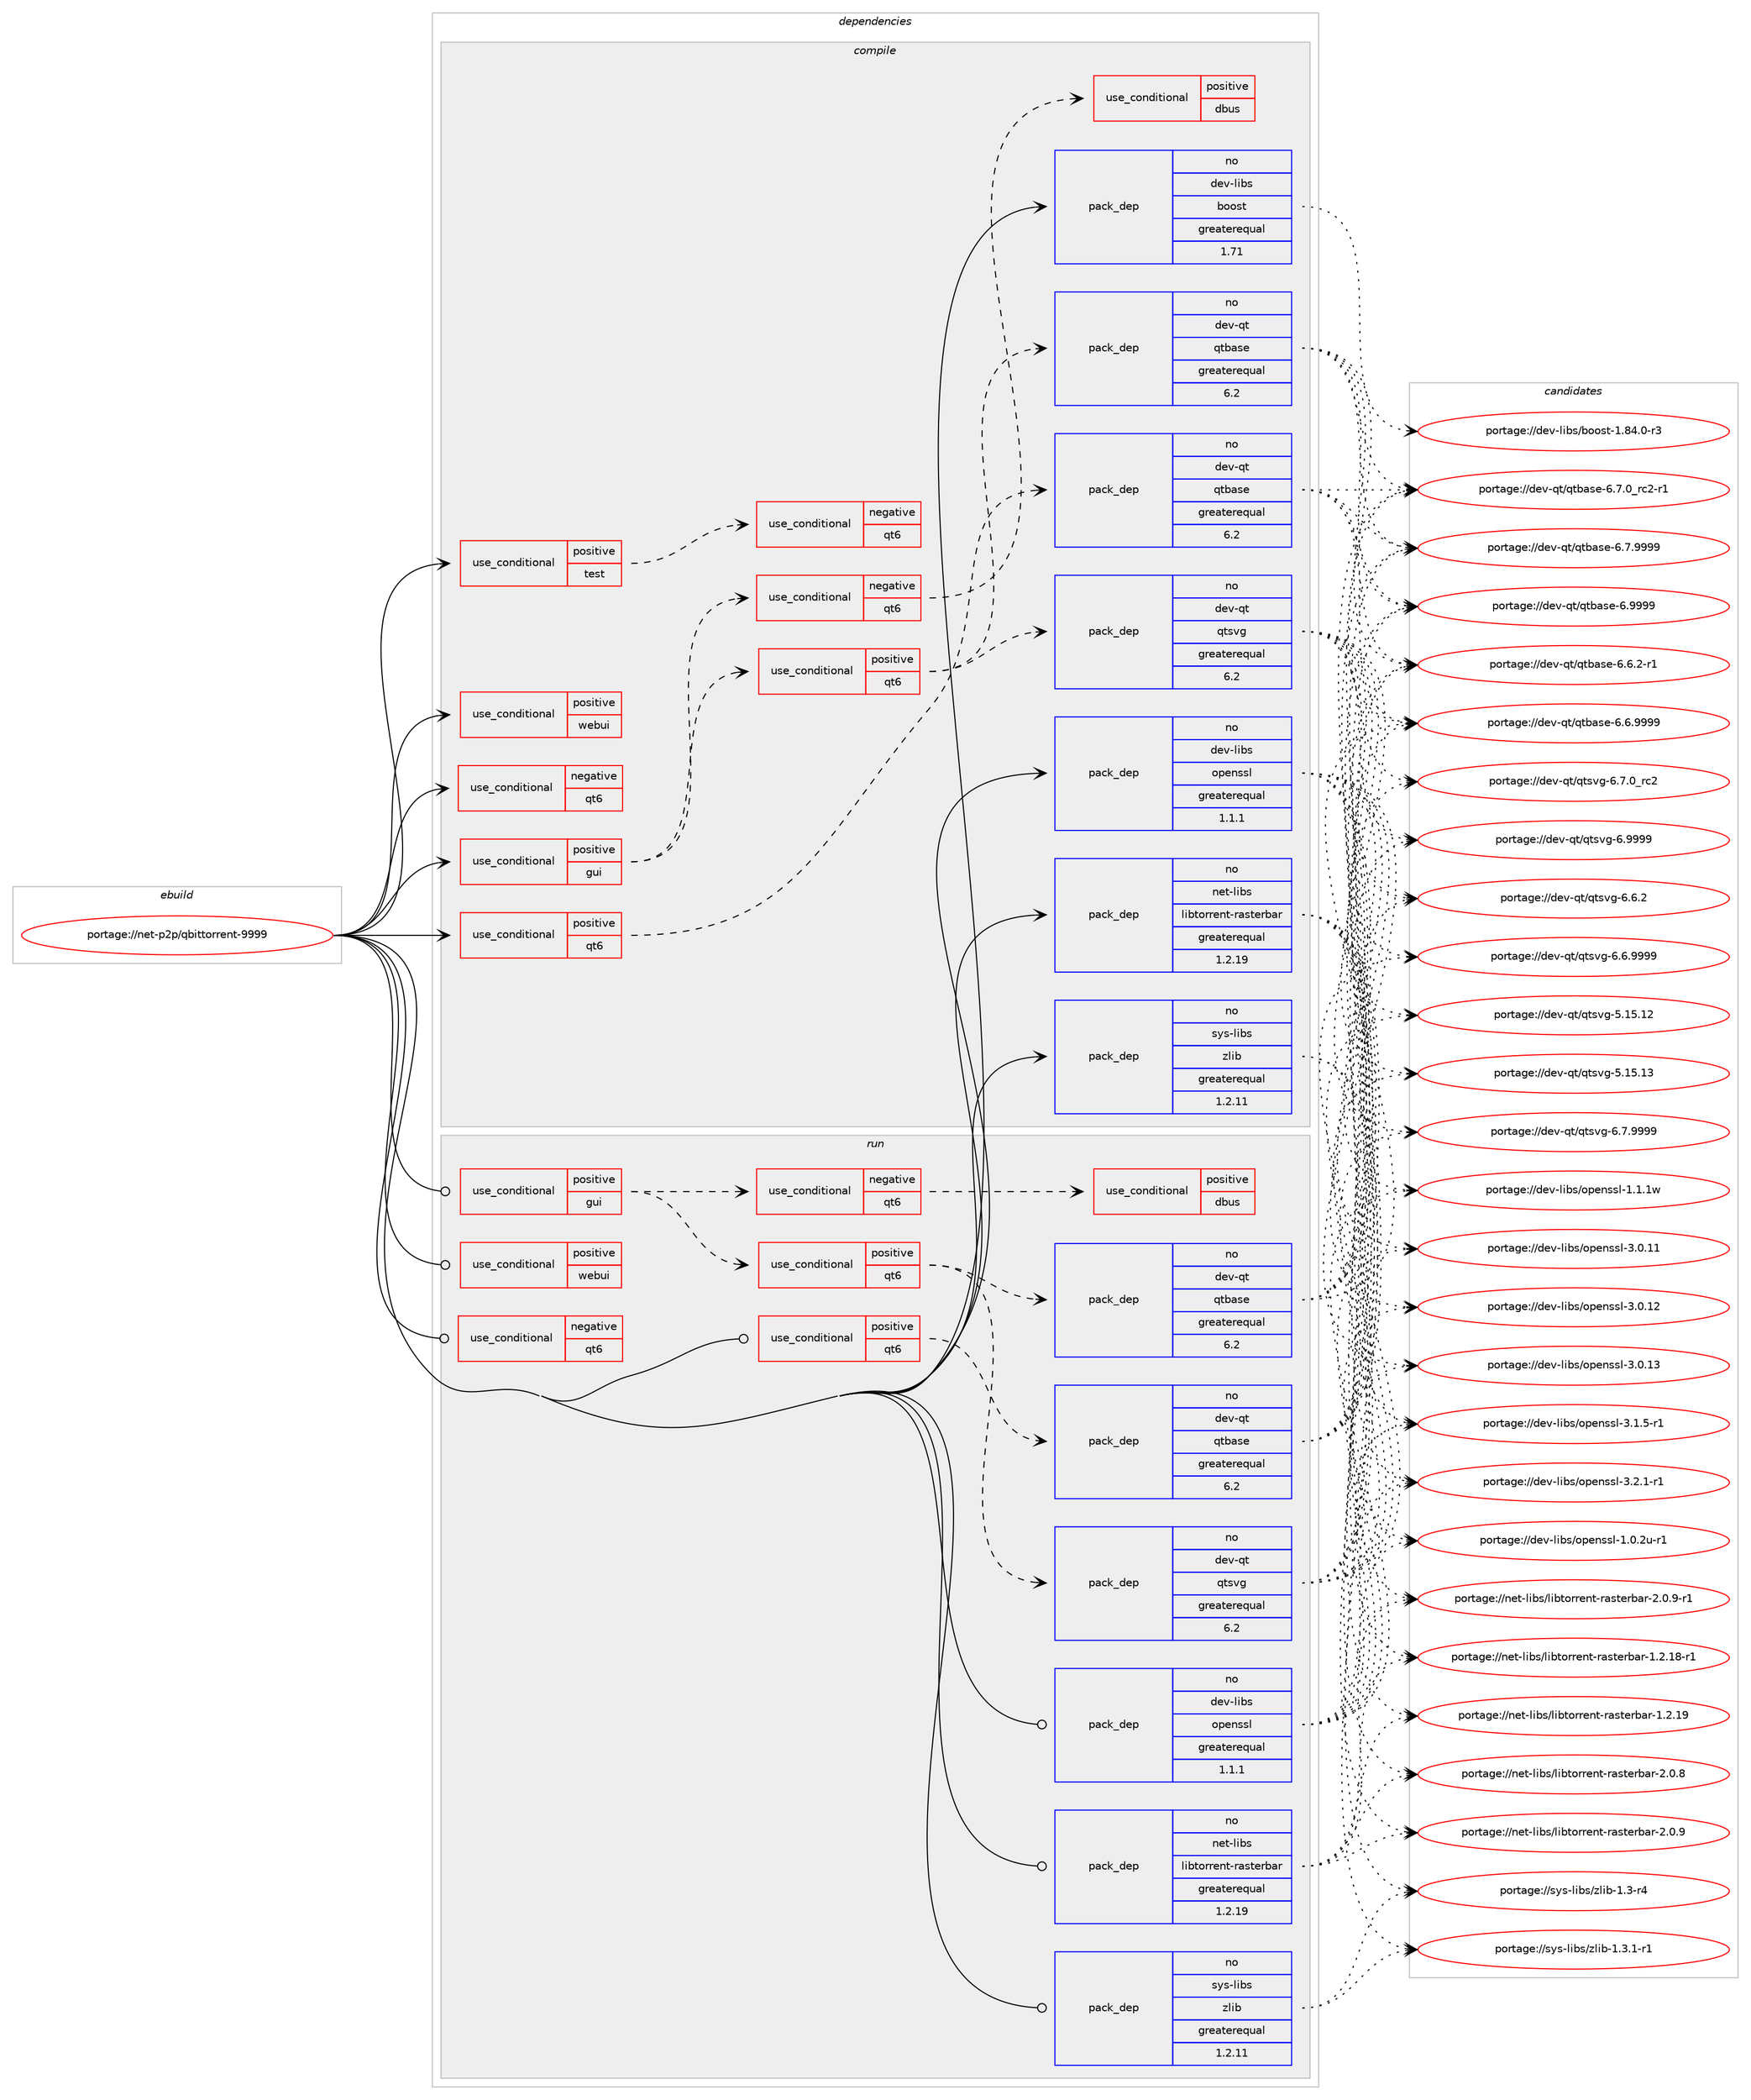 digraph prolog {

# *************
# Graph options
# *************

newrank=true;
concentrate=true;
compound=true;
graph [rankdir=LR,fontname=Helvetica,fontsize=10,ranksep=1.5];#, ranksep=2.5, nodesep=0.2];
edge  [arrowhead=vee];
node  [fontname=Helvetica,fontsize=10];

# **********
# The ebuild
# **********

subgraph cluster_leftcol {
color=gray;
rank=same;
label=<<i>ebuild</i>>;
id [label="portage://net-p2p/qbittorrent-9999", color=red, width=4, href="../net-p2p/qbittorrent-9999.svg"];
}

# ****************
# The dependencies
# ****************

subgraph cluster_midcol {
color=gray;
label=<<i>dependencies</i>>;
subgraph cluster_compile {
fillcolor="#eeeeee";
style=filled;
label=<<i>compile</i>>;
subgraph cond886 {
dependency1309 [label=<<TABLE BORDER="0" CELLBORDER="1" CELLSPACING="0" CELLPADDING="4"><TR><TD ROWSPAN="3" CELLPADDING="10">use_conditional</TD></TR><TR><TD>negative</TD></TR><TR><TD>qt6</TD></TR></TABLE>>, shape=none, color=red];
# *** BEGIN UNKNOWN DEPENDENCY TYPE (TODO) ***
# dependency1309 -> package_dependency(portage://net-p2p/qbittorrent-9999,install,no,dev-qt,qtcore,none,[,,],[slot(5)],[])
# *** END UNKNOWN DEPENDENCY TYPE (TODO) ***

# *** BEGIN UNKNOWN DEPENDENCY TYPE (TODO) ***
# dependency1309 -> package_dependency(portage://net-p2p/qbittorrent-9999,install,no,dev-qt,qtnetwork,none,[,,],[slot(5)],[use(enable(ssl),none)])
# *** END UNKNOWN DEPENDENCY TYPE (TODO) ***

# *** BEGIN UNKNOWN DEPENDENCY TYPE (TODO) ***
# dependency1309 -> package_dependency(portage://net-p2p/qbittorrent-9999,install,no,dev-qt,qtsql,none,[,,],[slot(5)],[use(enable(sqlite),none)])
# *** END UNKNOWN DEPENDENCY TYPE (TODO) ***

# *** BEGIN UNKNOWN DEPENDENCY TYPE (TODO) ***
# dependency1309 -> package_dependency(portage://net-p2p/qbittorrent-9999,install,no,dev-qt,qtxml,none,[,,],[slot(5)],[])
# *** END UNKNOWN DEPENDENCY TYPE (TODO) ***

}
id:e -> dependency1309:w [weight=20,style="solid",arrowhead="vee"];
subgraph cond887 {
dependency1310 [label=<<TABLE BORDER="0" CELLBORDER="1" CELLSPACING="0" CELLPADDING="4"><TR><TD ROWSPAN="3" CELLPADDING="10">use_conditional</TD></TR><TR><TD>positive</TD></TR><TR><TD>gui</TD></TR></TABLE>>, shape=none, color=red];
subgraph cond888 {
dependency1311 [label=<<TABLE BORDER="0" CELLBORDER="1" CELLSPACING="0" CELLPADDING="4"><TR><TD ROWSPAN="3" CELLPADDING="10">use_conditional</TD></TR><TR><TD>negative</TD></TR><TR><TD>qt6</TD></TR></TABLE>>, shape=none, color=red];
# *** BEGIN UNKNOWN DEPENDENCY TYPE (TODO) ***
# dependency1311 -> package_dependency(portage://net-p2p/qbittorrent-9999,install,no,dev-qt,qtgui,none,[,,],[slot(5)],[])
# *** END UNKNOWN DEPENDENCY TYPE (TODO) ***

# *** BEGIN UNKNOWN DEPENDENCY TYPE (TODO) ***
# dependency1311 -> package_dependency(portage://net-p2p/qbittorrent-9999,install,no,dev-qt,qtsvg,none,[,,],[slot(5)],[])
# *** END UNKNOWN DEPENDENCY TYPE (TODO) ***

# *** BEGIN UNKNOWN DEPENDENCY TYPE (TODO) ***
# dependency1311 -> package_dependency(portage://net-p2p/qbittorrent-9999,install,no,dev-qt,qtwidgets,none,[,,],[slot(5)],[])
# *** END UNKNOWN DEPENDENCY TYPE (TODO) ***

subgraph cond889 {
dependency1312 [label=<<TABLE BORDER="0" CELLBORDER="1" CELLSPACING="0" CELLPADDING="4"><TR><TD ROWSPAN="3" CELLPADDING="10">use_conditional</TD></TR><TR><TD>positive</TD></TR><TR><TD>dbus</TD></TR></TABLE>>, shape=none, color=red];
# *** BEGIN UNKNOWN DEPENDENCY TYPE (TODO) ***
# dependency1312 -> package_dependency(portage://net-p2p/qbittorrent-9999,install,no,dev-qt,qtdbus,none,[,,],[slot(5)],[])
# *** END UNKNOWN DEPENDENCY TYPE (TODO) ***

}
dependency1311:e -> dependency1312:w [weight=20,style="dashed",arrowhead="vee"];
}
dependency1310:e -> dependency1311:w [weight=20,style="dashed",arrowhead="vee"];
subgraph cond890 {
dependency1313 [label=<<TABLE BORDER="0" CELLBORDER="1" CELLSPACING="0" CELLPADDING="4"><TR><TD ROWSPAN="3" CELLPADDING="10">use_conditional</TD></TR><TR><TD>positive</TD></TR><TR><TD>qt6</TD></TR></TABLE>>, shape=none, color=red];
subgraph pack387 {
dependency1314 [label=<<TABLE BORDER="0" CELLBORDER="1" CELLSPACING="0" CELLPADDING="4" WIDTH="220"><TR><TD ROWSPAN="6" CELLPADDING="30">pack_dep</TD></TR><TR><TD WIDTH="110">no</TD></TR><TR><TD>dev-qt</TD></TR><TR><TD>qtbase</TD></TR><TR><TD>greaterequal</TD></TR><TR><TD>6.2</TD></TR></TABLE>>, shape=none, color=blue];
}
dependency1313:e -> dependency1314:w [weight=20,style="dashed",arrowhead="vee"];
subgraph pack388 {
dependency1315 [label=<<TABLE BORDER="0" CELLBORDER="1" CELLSPACING="0" CELLPADDING="4" WIDTH="220"><TR><TD ROWSPAN="6" CELLPADDING="30">pack_dep</TD></TR><TR><TD WIDTH="110">no</TD></TR><TR><TD>dev-qt</TD></TR><TR><TD>qtsvg</TD></TR><TR><TD>greaterequal</TD></TR><TR><TD>6.2</TD></TR></TABLE>>, shape=none, color=blue];
}
dependency1313:e -> dependency1315:w [weight=20,style="dashed",arrowhead="vee"];
}
dependency1310:e -> dependency1313:w [weight=20,style="dashed",arrowhead="vee"];
}
id:e -> dependency1310:w [weight=20,style="solid",arrowhead="vee"];
subgraph cond891 {
dependency1316 [label=<<TABLE BORDER="0" CELLBORDER="1" CELLSPACING="0" CELLPADDING="4"><TR><TD ROWSPAN="3" CELLPADDING="10">use_conditional</TD></TR><TR><TD>positive</TD></TR><TR><TD>qt6</TD></TR></TABLE>>, shape=none, color=red];
subgraph pack389 {
dependency1317 [label=<<TABLE BORDER="0" CELLBORDER="1" CELLSPACING="0" CELLPADDING="4" WIDTH="220"><TR><TD ROWSPAN="6" CELLPADDING="30">pack_dep</TD></TR><TR><TD WIDTH="110">no</TD></TR><TR><TD>dev-qt</TD></TR><TR><TD>qtbase</TD></TR><TR><TD>greaterequal</TD></TR><TR><TD>6.2</TD></TR></TABLE>>, shape=none, color=blue];
}
dependency1316:e -> dependency1317:w [weight=20,style="dashed",arrowhead="vee"];
}
id:e -> dependency1316:w [weight=20,style="solid",arrowhead="vee"];
subgraph cond892 {
dependency1318 [label=<<TABLE BORDER="0" CELLBORDER="1" CELLSPACING="0" CELLPADDING="4"><TR><TD ROWSPAN="3" CELLPADDING="10">use_conditional</TD></TR><TR><TD>positive</TD></TR><TR><TD>test</TD></TR></TABLE>>, shape=none, color=red];
subgraph cond893 {
dependency1319 [label=<<TABLE BORDER="0" CELLBORDER="1" CELLSPACING="0" CELLPADDING="4"><TR><TD ROWSPAN="3" CELLPADDING="10">use_conditional</TD></TR><TR><TD>negative</TD></TR><TR><TD>qt6</TD></TR></TABLE>>, shape=none, color=red];
# *** BEGIN UNKNOWN DEPENDENCY TYPE (TODO) ***
# dependency1319 -> package_dependency(portage://net-p2p/qbittorrent-9999,install,no,dev-qt,qttest,none,[,,],[slot(5)],[])
# *** END UNKNOWN DEPENDENCY TYPE (TODO) ***

}
dependency1318:e -> dependency1319:w [weight=20,style="dashed",arrowhead="vee"];
}
id:e -> dependency1318:w [weight=20,style="solid",arrowhead="vee"];
subgraph cond894 {
dependency1320 [label=<<TABLE BORDER="0" CELLBORDER="1" CELLSPACING="0" CELLPADDING="4"><TR><TD ROWSPAN="3" CELLPADDING="10">use_conditional</TD></TR><TR><TD>positive</TD></TR><TR><TD>webui</TD></TR></TABLE>>, shape=none, color=red];
# *** BEGIN UNKNOWN DEPENDENCY TYPE (TODO) ***
# dependency1320 -> package_dependency(portage://net-p2p/qbittorrent-9999,install,no,acct-group,qbittorrent,none,[,,],[],[])
# *** END UNKNOWN DEPENDENCY TYPE (TODO) ***

# *** BEGIN UNKNOWN DEPENDENCY TYPE (TODO) ***
# dependency1320 -> package_dependency(portage://net-p2p/qbittorrent-9999,install,no,acct-user,qbittorrent,none,[,,],[],[])
# *** END UNKNOWN DEPENDENCY TYPE (TODO) ***

}
id:e -> dependency1320:w [weight=20,style="solid",arrowhead="vee"];
subgraph pack390 {
dependency1321 [label=<<TABLE BORDER="0" CELLBORDER="1" CELLSPACING="0" CELLPADDING="4" WIDTH="220"><TR><TD ROWSPAN="6" CELLPADDING="30">pack_dep</TD></TR><TR><TD WIDTH="110">no</TD></TR><TR><TD>dev-libs</TD></TR><TR><TD>boost</TD></TR><TR><TD>greaterequal</TD></TR><TR><TD>1.71</TD></TR></TABLE>>, shape=none, color=blue];
}
id:e -> dependency1321:w [weight=20,style="solid",arrowhead="vee"];
subgraph pack391 {
dependency1322 [label=<<TABLE BORDER="0" CELLBORDER="1" CELLSPACING="0" CELLPADDING="4" WIDTH="220"><TR><TD ROWSPAN="6" CELLPADDING="30">pack_dep</TD></TR><TR><TD WIDTH="110">no</TD></TR><TR><TD>dev-libs</TD></TR><TR><TD>openssl</TD></TR><TR><TD>greaterequal</TD></TR><TR><TD>1.1.1</TD></TR></TABLE>>, shape=none, color=blue];
}
id:e -> dependency1322:w [weight=20,style="solid",arrowhead="vee"];
subgraph pack392 {
dependency1323 [label=<<TABLE BORDER="0" CELLBORDER="1" CELLSPACING="0" CELLPADDING="4" WIDTH="220"><TR><TD ROWSPAN="6" CELLPADDING="30">pack_dep</TD></TR><TR><TD WIDTH="110">no</TD></TR><TR><TD>net-libs</TD></TR><TR><TD>libtorrent-rasterbar</TD></TR><TR><TD>greaterequal</TD></TR><TR><TD>1.2.19</TD></TR></TABLE>>, shape=none, color=blue];
}
id:e -> dependency1323:w [weight=20,style="solid",arrowhead="vee"];
subgraph pack393 {
dependency1324 [label=<<TABLE BORDER="0" CELLBORDER="1" CELLSPACING="0" CELLPADDING="4" WIDTH="220"><TR><TD ROWSPAN="6" CELLPADDING="30">pack_dep</TD></TR><TR><TD WIDTH="110">no</TD></TR><TR><TD>sys-libs</TD></TR><TR><TD>zlib</TD></TR><TR><TD>greaterequal</TD></TR><TR><TD>1.2.11</TD></TR></TABLE>>, shape=none, color=blue];
}
id:e -> dependency1324:w [weight=20,style="solid",arrowhead="vee"];
}
subgraph cluster_compileandrun {
fillcolor="#eeeeee";
style=filled;
label=<<i>compile and run</i>>;
}
subgraph cluster_run {
fillcolor="#eeeeee";
style=filled;
label=<<i>run</i>>;
subgraph cond895 {
dependency1325 [label=<<TABLE BORDER="0" CELLBORDER="1" CELLSPACING="0" CELLPADDING="4"><TR><TD ROWSPAN="3" CELLPADDING="10">use_conditional</TD></TR><TR><TD>negative</TD></TR><TR><TD>qt6</TD></TR></TABLE>>, shape=none, color=red];
# *** BEGIN UNKNOWN DEPENDENCY TYPE (TODO) ***
# dependency1325 -> package_dependency(portage://net-p2p/qbittorrent-9999,run,no,dev-qt,qtcore,none,[,,],[slot(5)],[])
# *** END UNKNOWN DEPENDENCY TYPE (TODO) ***

# *** BEGIN UNKNOWN DEPENDENCY TYPE (TODO) ***
# dependency1325 -> package_dependency(portage://net-p2p/qbittorrent-9999,run,no,dev-qt,qtnetwork,none,[,,],[slot(5)],[use(enable(ssl),none)])
# *** END UNKNOWN DEPENDENCY TYPE (TODO) ***

# *** BEGIN UNKNOWN DEPENDENCY TYPE (TODO) ***
# dependency1325 -> package_dependency(portage://net-p2p/qbittorrent-9999,run,no,dev-qt,qtsql,none,[,,],[slot(5)],[use(enable(sqlite),none)])
# *** END UNKNOWN DEPENDENCY TYPE (TODO) ***

# *** BEGIN UNKNOWN DEPENDENCY TYPE (TODO) ***
# dependency1325 -> package_dependency(portage://net-p2p/qbittorrent-9999,run,no,dev-qt,qtxml,none,[,,],[slot(5)],[])
# *** END UNKNOWN DEPENDENCY TYPE (TODO) ***

}
id:e -> dependency1325:w [weight=20,style="solid",arrowhead="odot"];
subgraph cond896 {
dependency1326 [label=<<TABLE BORDER="0" CELLBORDER="1" CELLSPACING="0" CELLPADDING="4"><TR><TD ROWSPAN="3" CELLPADDING="10">use_conditional</TD></TR><TR><TD>positive</TD></TR><TR><TD>gui</TD></TR></TABLE>>, shape=none, color=red];
subgraph cond897 {
dependency1327 [label=<<TABLE BORDER="0" CELLBORDER="1" CELLSPACING="0" CELLPADDING="4"><TR><TD ROWSPAN="3" CELLPADDING="10">use_conditional</TD></TR><TR><TD>negative</TD></TR><TR><TD>qt6</TD></TR></TABLE>>, shape=none, color=red];
# *** BEGIN UNKNOWN DEPENDENCY TYPE (TODO) ***
# dependency1327 -> package_dependency(portage://net-p2p/qbittorrent-9999,run,no,dev-qt,qtgui,none,[,,],[slot(5)],[])
# *** END UNKNOWN DEPENDENCY TYPE (TODO) ***

# *** BEGIN UNKNOWN DEPENDENCY TYPE (TODO) ***
# dependency1327 -> package_dependency(portage://net-p2p/qbittorrent-9999,run,no,dev-qt,qtsvg,none,[,,],[slot(5)],[])
# *** END UNKNOWN DEPENDENCY TYPE (TODO) ***

# *** BEGIN UNKNOWN DEPENDENCY TYPE (TODO) ***
# dependency1327 -> package_dependency(portage://net-p2p/qbittorrent-9999,run,no,dev-qt,qtwidgets,none,[,,],[slot(5)],[])
# *** END UNKNOWN DEPENDENCY TYPE (TODO) ***

subgraph cond898 {
dependency1328 [label=<<TABLE BORDER="0" CELLBORDER="1" CELLSPACING="0" CELLPADDING="4"><TR><TD ROWSPAN="3" CELLPADDING="10">use_conditional</TD></TR><TR><TD>positive</TD></TR><TR><TD>dbus</TD></TR></TABLE>>, shape=none, color=red];
# *** BEGIN UNKNOWN DEPENDENCY TYPE (TODO) ***
# dependency1328 -> package_dependency(portage://net-p2p/qbittorrent-9999,run,no,dev-qt,qtdbus,none,[,,],[slot(5)],[])
# *** END UNKNOWN DEPENDENCY TYPE (TODO) ***

}
dependency1327:e -> dependency1328:w [weight=20,style="dashed",arrowhead="vee"];
}
dependency1326:e -> dependency1327:w [weight=20,style="dashed",arrowhead="vee"];
subgraph cond899 {
dependency1329 [label=<<TABLE BORDER="0" CELLBORDER="1" CELLSPACING="0" CELLPADDING="4"><TR><TD ROWSPAN="3" CELLPADDING="10">use_conditional</TD></TR><TR><TD>positive</TD></TR><TR><TD>qt6</TD></TR></TABLE>>, shape=none, color=red];
subgraph pack394 {
dependency1330 [label=<<TABLE BORDER="0" CELLBORDER="1" CELLSPACING="0" CELLPADDING="4" WIDTH="220"><TR><TD ROWSPAN="6" CELLPADDING="30">pack_dep</TD></TR><TR><TD WIDTH="110">no</TD></TR><TR><TD>dev-qt</TD></TR><TR><TD>qtbase</TD></TR><TR><TD>greaterequal</TD></TR><TR><TD>6.2</TD></TR></TABLE>>, shape=none, color=blue];
}
dependency1329:e -> dependency1330:w [weight=20,style="dashed",arrowhead="vee"];
subgraph pack395 {
dependency1331 [label=<<TABLE BORDER="0" CELLBORDER="1" CELLSPACING="0" CELLPADDING="4" WIDTH="220"><TR><TD ROWSPAN="6" CELLPADDING="30">pack_dep</TD></TR><TR><TD WIDTH="110">no</TD></TR><TR><TD>dev-qt</TD></TR><TR><TD>qtsvg</TD></TR><TR><TD>greaterequal</TD></TR><TR><TD>6.2</TD></TR></TABLE>>, shape=none, color=blue];
}
dependency1329:e -> dependency1331:w [weight=20,style="dashed",arrowhead="vee"];
}
dependency1326:e -> dependency1329:w [weight=20,style="dashed",arrowhead="vee"];
}
id:e -> dependency1326:w [weight=20,style="solid",arrowhead="odot"];
subgraph cond900 {
dependency1332 [label=<<TABLE BORDER="0" CELLBORDER="1" CELLSPACING="0" CELLPADDING="4"><TR><TD ROWSPAN="3" CELLPADDING="10">use_conditional</TD></TR><TR><TD>positive</TD></TR><TR><TD>qt6</TD></TR></TABLE>>, shape=none, color=red];
subgraph pack396 {
dependency1333 [label=<<TABLE BORDER="0" CELLBORDER="1" CELLSPACING="0" CELLPADDING="4" WIDTH="220"><TR><TD ROWSPAN="6" CELLPADDING="30">pack_dep</TD></TR><TR><TD WIDTH="110">no</TD></TR><TR><TD>dev-qt</TD></TR><TR><TD>qtbase</TD></TR><TR><TD>greaterequal</TD></TR><TR><TD>6.2</TD></TR></TABLE>>, shape=none, color=blue];
}
dependency1332:e -> dependency1333:w [weight=20,style="dashed",arrowhead="vee"];
}
id:e -> dependency1332:w [weight=20,style="solid",arrowhead="odot"];
subgraph cond901 {
dependency1334 [label=<<TABLE BORDER="0" CELLBORDER="1" CELLSPACING="0" CELLPADDING="4"><TR><TD ROWSPAN="3" CELLPADDING="10">use_conditional</TD></TR><TR><TD>positive</TD></TR><TR><TD>webui</TD></TR></TABLE>>, shape=none, color=red];
# *** BEGIN UNKNOWN DEPENDENCY TYPE (TODO) ***
# dependency1334 -> package_dependency(portage://net-p2p/qbittorrent-9999,run,no,acct-group,qbittorrent,none,[,,],[],[])
# *** END UNKNOWN DEPENDENCY TYPE (TODO) ***

# *** BEGIN UNKNOWN DEPENDENCY TYPE (TODO) ***
# dependency1334 -> package_dependency(portage://net-p2p/qbittorrent-9999,run,no,acct-user,qbittorrent,none,[,,],[],[])
# *** END UNKNOWN DEPENDENCY TYPE (TODO) ***

}
id:e -> dependency1334:w [weight=20,style="solid",arrowhead="odot"];
subgraph pack397 {
dependency1335 [label=<<TABLE BORDER="0" CELLBORDER="1" CELLSPACING="0" CELLPADDING="4" WIDTH="220"><TR><TD ROWSPAN="6" CELLPADDING="30">pack_dep</TD></TR><TR><TD WIDTH="110">no</TD></TR><TR><TD>dev-libs</TD></TR><TR><TD>openssl</TD></TR><TR><TD>greaterequal</TD></TR><TR><TD>1.1.1</TD></TR></TABLE>>, shape=none, color=blue];
}
id:e -> dependency1335:w [weight=20,style="solid",arrowhead="odot"];
subgraph pack398 {
dependency1336 [label=<<TABLE BORDER="0" CELLBORDER="1" CELLSPACING="0" CELLPADDING="4" WIDTH="220"><TR><TD ROWSPAN="6" CELLPADDING="30">pack_dep</TD></TR><TR><TD WIDTH="110">no</TD></TR><TR><TD>net-libs</TD></TR><TR><TD>libtorrent-rasterbar</TD></TR><TR><TD>greaterequal</TD></TR><TR><TD>1.2.19</TD></TR></TABLE>>, shape=none, color=blue];
}
id:e -> dependency1336:w [weight=20,style="solid",arrowhead="odot"];
subgraph pack399 {
dependency1337 [label=<<TABLE BORDER="0" CELLBORDER="1" CELLSPACING="0" CELLPADDING="4" WIDTH="220"><TR><TD ROWSPAN="6" CELLPADDING="30">pack_dep</TD></TR><TR><TD WIDTH="110">no</TD></TR><TR><TD>sys-libs</TD></TR><TR><TD>zlib</TD></TR><TR><TD>greaterequal</TD></TR><TR><TD>1.2.11</TD></TR></TABLE>>, shape=none, color=blue];
}
id:e -> dependency1337:w [weight=20,style="solid",arrowhead="odot"];
}
}

# **************
# The candidates
# **************

subgraph cluster_choices {
rank=same;
color=gray;
label=<<i>candidates</i>>;

subgraph choice387 {
color=black;
nodesep=1;
choice100101118451131164711311698971151014554465446504511449 [label="portage://dev-qt/qtbase-6.6.2-r1", color=red, width=4,href="../dev-qt/qtbase-6.6.2-r1.svg"];
choice10010111845113116471131169897115101455446544657575757 [label="portage://dev-qt/qtbase-6.6.9999", color=red, width=4,href="../dev-qt/qtbase-6.6.9999.svg"];
choice100101118451131164711311698971151014554465546489511499504511449 [label="portage://dev-qt/qtbase-6.7.0_rc2-r1", color=red, width=4,href="../dev-qt/qtbase-6.7.0_rc2-r1.svg"];
choice10010111845113116471131169897115101455446554657575757 [label="portage://dev-qt/qtbase-6.7.9999", color=red, width=4,href="../dev-qt/qtbase-6.7.9999.svg"];
choice1001011184511311647113116989711510145544657575757 [label="portage://dev-qt/qtbase-6.9999", color=red, width=4,href="../dev-qt/qtbase-6.9999.svg"];
dependency1314:e -> choice100101118451131164711311698971151014554465446504511449:w [style=dotted,weight="100"];
dependency1314:e -> choice10010111845113116471131169897115101455446544657575757:w [style=dotted,weight="100"];
dependency1314:e -> choice100101118451131164711311698971151014554465546489511499504511449:w [style=dotted,weight="100"];
dependency1314:e -> choice10010111845113116471131169897115101455446554657575757:w [style=dotted,weight="100"];
dependency1314:e -> choice1001011184511311647113116989711510145544657575757:w [style=dotted,weight="100"];
}
subgraph choice388 {
color=black;
nodesep=1;
choice10010111845113116471131161151181034553464953464950 [label="portage://dev-qt/qtsvg-5.15.12", color=red, width=4,href="../dev-qt/qtsvg-5.15.12.svg"];
choice10010111845113116471131161151181034553464953464951 [label="portage://dev-qt/qtsvg-5.15.13", color=red, width=4,href="../dev-qt/qtsvg-5.15.13.svg"];
choice1001011184511311647113116115118103455446544650 [label="portage://dev-qt/qtsvg-6.6.2", color=red, width=4,href="../dev-qt/qtsvg-6.6.2.svg"];
choice1001011184511311647113116115118103455446544657575757 [label="portage://dev-qt/qtsvg-6.6.9999", color=red, width=4,href="../dev-qt/qtsvg-6.6.9999.svg"];
choice1001011184511311647113116115118103455446554648951149950 [label="portage://dev-qt/qtsvg-6.7.0_rc2", color=red, width=4,href="../dev-qt/qtsvg-6.7.0_rc2.svg"];
choice1001011184511311647113116115118103455446554657575757 [label="portage://dev-qt/qtsvg-6.7.9999", color=red, width=4,href="../dev-qt/qtsvg-6.7.9999.svg"];
choice100101118451131164711311611511810345544657575757 [label="portage://dev-qt/qtsvg-6.9999", color=red, width=4,href="../dev-qt/qtsvg-6.9999.svg"];
dependency1315:e -> choice10010111845113116471131161151181034553464953464950:w [style=dotted,weight="100"];
dependency1315:e -> choice10010111845113116471131161151181034553464953464951:w [style=dotted,weight="100"];
dependency1315:e -> choice1001011184511311647113116115118103455446544650:w [style=dotted,weight="100"];
dependency1315:e -> choice1001011184511311647113116115118103455446544657575757:w [style=dotted,weight="100"];
dependency1315:e -> choice1001011184511311647113116115118103455446554648951149950:w [style=dotted,weight="100"];
dependency1315:e -> choice1001011184511311647113116115118103455446554657575757:w [style=dotted,weight="100"];
dependency1315:e -> choice100101118451131164711311611511810345544657575757:w [style=dotted,weight="100"];
}
subgraph choice389 {
color=black;
nodesep=1;
choice100101118451131164711311698971151014554465446504511449 [label="portage://dev-qt/qtbase-6.6.2-r1", color=red, width=4,href="../dev-qt/qtbase-6.6.2-r1.svg"];
choice10010111845113116471131169897115101455446544657575757 [label="portage://dev-qt/qtbase-6.6.9999", color=red, width=4,href="../dev-qt/qtbase-6.6.9999.svg"];
choice100101118451131164711311698971151014554465546489511499504511449 [label="portage://dev-qt/qtbase-6.7.0_rc2-r1", color=red, width=4,href="../dev-qt/qtbase-6.7.0_rc2-r1.svg"];
choice10010111845113116471131169897115101455446554657575757 [label="portage://dev-qt/qtbase-6.7.9999", color=red, width=4,href="../dev-qt/qtbase-6.7.9999.svg"];
choice1001011184511311647113116989711510145544657575757 [label="portage://dev-qt/qtbase-6.9999", color=red, width=4,href="../dev-qt/qtbase-6.9999.svg"];
dependency1317:e -> choice100101118451131164711311698971151014554465446504511449:w [style=dotted,weight="100"];
dependency1317:e -> choice10010111845113116471131169897115101455446544657575757:w [style=dotted,weight="100"];
dependency1317:e -> choice100101118451131164711311698971151014554465546489511499504511449:w [style=dotted,weight="100"];
dependency1317:e -> choice10010111845113116471131169897115101455446554657575757:w [style=dotted,weight="100"];
dependency1317:e -> choice1001011184511311647113116989711510145544657575757:w [style=dotted,weight="100"];
}
subgraph choice390 {
color=black;
nodesep=1;
choice10010111845108105981154798111111115116454946565246484511451 [label="portage://dev-libs/boost-1.84.0-r3", color=red, width=4,href="../dev-libs/boost-1.84.0-r3.svg"];
dependency1321:e -> choice10010111845108105981154798111111115116454946565246484511451:w [style=dotted,weight="100"];
}
subgraph choice391 {
color=black;
nodesep=1;
choice1001011184510810598115471111121011101151151084549464846501174511449 [label="portage://dev-libs/openssl-1.0.2u-r1", color=red, width=4,href="../dev-libs/openssl-1.0.2u-r1.svg"];
choice100101118451081059811547111112101110115115108454946494649119 [label="portage://dev-libs/openssl-1.1.1w", color=red, width=4,href="../dev-libs/openssl-1.1.1w.svg"];
choice10010111845108105981154711111210111011511510845514648464949 [label="portage://dev-libs/openssl-3.0.11", color=red, width=4,href="../dev-libs/openssl-3.0.11.svg"];
choice10010111845108105981154711111210111011511510845514648464950 [label="portage://dev-libs/openssl-3.0.12", color=red, width=4,href="../dev-libs/openssl-3.0.12.svg"];
choice10010111845108105981154711111210111011511510845514648464951 [label="portage://dev-libs/openssl-3.0.13", color=red, width=4,href="../dev-libs/openssl-3.0.13.svg"];
choice1001011184510810598115471111121011101151151084551464946534511449 [label="portage://dev-libs/openssl-3.1.5-r1", color=red, width=4,href="../dev-libs/openssl-3.1.5-r1.svg"];
choice1001011184510810598115471111121011101151151084551465046494511449 [label="portage://dev-libs/openssl-3.2.1-r1", color=red, width=4,href="../dev-libs/openssl-3.2.1-r1.svg"];
dependency1322:e -> choice1001011184510810598115471111121011101151151084549464846501174511449:w [style=dotted,weight="100"];
dependency1322:e -> choice100101118451081059811547111112101110115115108454946494649119:w [style=dotted,weight="100"];
dependency1322:e -> choice10010111845108105981154711111210111011511510845514648464949:w [style=dotted,weight="100"];
dependency1322:e -> choice10010111845108105981154711111210111011511510845514648464950:w [style=dotted,weight="100"];
dependency1322:e -> choice10010111845108105981154711111210111011511510845514648464951:w [style=dotted,weight="100"];
dependency1322:e -> choice1001011184510810598115471111121011101151151084551464946534511449:w [style=dotted,weight="100"];
dependency1322:e -> choice1001011184510810598115471111121011101151151084551465046494511449:w [style=dotted,weight="100"];
}
subgraph choice392 {
color=black;
nodesep=1;
choice1101011164510810598115471081059811611111411410111011645114971151161011149897114454946504649564511449 [label="portage://net-libs/libtorrent-rasterbar-1.2.18-r1", color=red, width=4,href="../net-libs/libtorrent-rasterbar-1.2.18-r1.svg"];
choice110101116451081059811547108105981161111141141011101164511497115116101114989711445494650464957 [label="portage://net-libs/libtorrent-rasterbar-1.2.19", color=red, width=4,href="../net-libs/libtorrent-rasterbar-1.2.19.svg"];
choice1101011164510810598115471081059811611111411410111011645114971151161011149897114455046484656 [label="portage://net-libs/libtorrent-rasterbar-2.0.8", color=red, width=4,href="../net-libs/libtorrent-rasterbar-2.0.8.svg"];
choice1101011164510810598115471081059811611111411410111011645114971151161011149897114455046484657 [label="portage://net-libs/libtorrent-rasterbar-2.0.9", color=red, width=4,href="../net-libs/libtorrent-rasterbar-2.0.9.svg"];
choice11010111645108105981154710810598116111114114101110116451149711511610111498971144550464846574511449 [label="portage://net-libs/libtorrent-rasterbar-2.0.9-r1", color=red, width=4,href="../net-libs/libtorrent-rasterbar-2.0.9-r1.svg"];
dependency1323:e -> choice1101011164510810598115471081059811611111411410111011645114971151161011149897114454946504649564511449:w [style=dotted,weight="100"];
dependency1323:e -> choice110101116451081059811547108105981161111141141011101164511497115116101114989711445494650464957:w [style=dotted,weight="100"];
dependency1323:e -> choice1101011164510810598115471081059811611111411410111011645114971151161011149897114455046484656:w [style=dotted,weight="100"];
dependency1323:e -> choice1101011164510810598115471081059811611111411410111011645114971151161011149897114455046484657:w [style=dotted,weight="100"];
dependency1323:e -> choice11010111645108105981154710810598116111114114101110116451149711511610111498971144550464846574511449:w [style=dotted,weight="100"];
}
subgraph choice393 {
color=black;
nodesep=1;
choice11512111545108105981154712210810598454946514511452 [label="portage://sys-libs/zlib-1.3-r4", color=red, width=4,href="../sys-libs/zlib-1.3-r4.svg"];
choice115121115451081059811547122108105984549465146494511449 [label="portage://sys-libs/zlib-1.3.1-r1", color=red, width=4,href="../sys-libs/zlib-1.3.1-r1.svg"];
dependency1324:e -> choice11512111545108105981154712210810598454946514511452:w [style=dotted,weight="100"];
dependency1324:e -> choice115121115451081059811547122108105984549465146494511449:w [style=dotted,weight="100"];
}
subgraph choice394 {
color=black;
nodesep=1;
choice100101118451131164711311698971151014554465446504511449 [label="portage://dev-qt/qtbase-6.6.2-r1", color=red, width=4,href="../dev-qt/qtbase-6.6.2-r1.svg"];
choice10010111845113116471131169897115101455446544657575757 [label="portage://dev-qt/qtbase-6.6.9999", color=red, width=4,href="../dev-qt/qtbase-6.6.9999.svg"];
choice100101118451131164711311698971151014554465546489511499504511449 [label="portage://dev-qt/qtbase-6.7.0_rc2-r1", color=red, width=4,href="../dev-qt/qtbase-6.7.0_rc2-r1.svg"];
choice10010111845113116471131169897115101455446554657575757 [label="portage://dev-qt/qtbase-6.7.9999", color=red, width=4,href="../dev-qt/qtbase-6.7.9999.svg"];
choice1001011184511311647113116989711510145544657575757 [label="portage://dev-qt/qtbase-6.9999", color=red, width=4,href="../dev-qt/qtbase-6.9999.svg"];
dependency1330:e -> choice100101118451131164711311698971151014554465446504511449:w [style=dotted,weight="100"];
dependency1330:e -> choice10010111845113116471131169897115101455446544657575757:w [style=dotted,weight="100"];
dependency1330:e -> choice100101118451131164711311698971151014554465546489511499504511449:w [style=dotted,weight="100"];
dependency1330:e -> choice10010111845113116471131169897115101455446554657575757:w [style=dotted,weight="100"];
dependency1330:e -> choice1001011184511311647113116989711510145544657575757:w [style=dotted,weight="100"];
}
subgraph choice395 {
color=black;
nodesep=1;
choice10010111845113116471131161151181034553464953464950 [label="portage://dev-qt/qtsvg-5.15.12", color=red, width=4,href="../dev-qt/qtsvg-5.15.12.svg"];
choice10010111845113116471131161151181034553464953464951 [label="portage://dev-qt/qtsvg-5.15.13", color=red, width=4,href="../dev-qt/qtsvg-5.15.13.svg"];
choice1001011184511311647113116115118103455446544650 [label="portage://dev-qt/qtsvg-6.6.2", color=red, width=4,href="../dev-qt/qtsvg-6.6.2.svg"];
choice1001011184511311647113116115118103455446544657575757 [label="portage://dev-qt/qtsvg-6.6.9999", color=red, width=4,href="../dev-qt/qtsvg-6.6.9999.svg"];
choice1001011184511311647113116115118103455446554648951149950 [label="portage://dev-qt/qtsvg-6.7.0_rc2", color=red, width=4,href="../dev-qt/qtsvg-6.7.0_rc2.svg"];
choice1001011184511311647113116115118103455446554657575757 [label="portage://dev-qt/qtsvg-6.7.9999", color=red, width=4,href="../dev-qt/qtsvg-6.7.9999.svg"];
choice100101118451131164711311611511810345544657575757 [label="portage://dev-qt/qtsvg-6.9999", color=red, width=4,href="../dev-qt/qtsvg-6.9999.svg"];
dependency1331:e -> choice10010111845113116471131161151181034553464953464950:w [style=dotted,weight="100"];
dependency1331:e -> choice10010111845113116471131161151181034553464953464951:w [style=dotted,weight="100"];
dependency1331:e -> choice1001011184511311647113116115118103455446544650:w [style=dotted,weight="100"];
dependency1331:e -> choice1001011184511311647113116115118103455446544657575757:w [style=dotted,weight="100"];
dependency1331:e -> choice1001011184511311647113116115118103455446554648951149950:w [style=dotted,weight="100"];
dependency1331:e -> choice1001011184511311647113116115118103455446554657575757:w [style=dotted,weight="100"];
dependency1331:e -> choice100101118451131164711311611511810345544657575757:w [style=dotted,weight="100"];
}
subgraph choice396 {
color=black;
nodesep=1;
choice100101118451131164711311698971151014554465446504511449 [label="portage://dev-qt/qtbase-6.6.2-r1", color=red, width=4,href="../dev-qt/qtbase-6.6.2-r1.svg"];
choice10010111845113116471131169897115101455446544657575757 [label="portage://dev-qt/qtbase-6.6.9999", color=red, width=4,href="../dev-qt/qtbase-6.6.9999.svg"];
choice100101118451131164711311698971151014554465546489511499504511449 [label="portage://dev-qt/qtbase-6.7.0_rc2-r1", color=red, width=4,href="../dev-qt/qtbase-6.7.0_rc2-r1.svg"];
choice10010111845113116471131169897115101455446554657575757 [label="portage://dev-qt/qtbase-6.7.9999", color=red, width=4,href="../dev-qt/qtbase-6.7.9999.svg"];
choice1001011184511311647113116989711510145544657575757 [label="portage://dev-qt/qtbase-6.9999", color=red, width=4,href="../dev-qt/qtbase-6.9999.svg"];
dependency1333:e -> choice100101118451131164711311698971151014554465446504511449:w [style=dotted,weight="100"];
dependency1333:e -> choice10010111845113116471131169897115101455446544657575757:w [style=dotted,weight="100"];
dependency1333:e -> choice100101118451131164711311698971151014554465546489511499504511449:w [style=dotted,weight="100"];
dependency1333:e -> choice10010111845113116471131169897115101455446554657575757:w [style=dotted,weight="100"];
dependency1333:e -> choice1001011184511311647113116989711510145544657575757:w [style=dotted,weight="100"];
}
subgraph choice397 {
color=black;
nodesep=1;
choice1001011184510810598115471111121011101151151084549464846501174511449 [label="portage://dev-libs/openssl-1.0.2u-r1", color=red, width=4,href="../dev-libs/openssl-1.0.2u-r1.svg"];
choice100101118451081059811547111112101110115115108454946494649119 [label="portage://dev-libs/openssl-1.1.1w", color=red, width=4,href="../dev-libs/openssl-1.1.1w.svg"];
choice10010111845108105981154711111210111011511510845514648464949 [label="portage://dev-libs/openssl-3.0.11", color=red, width=4,href="../dev-libs/openssl-3.0.11.svg"];
choice10010111845108105981154711111210111011511510845514648464950 [label="portage://dev-libs/openssl-3.0.12", color=red, width=4,href="../dev-libs/openssl-3.0.12.svg"];
choice10010111845108105981154711111210111011511510845514648464951 [label="portage://dev-libs/openssl-3.0.13", color=red, width=4,href="../dev-libs/openssl-3.0.13.svg"];
choice1001011184510810598115471111121011101151151084551464946534511449 [label="portage://dev-libs/openssl-3.1.5-r1", color=red, width=4,href="../dev-libs/openssl-3.1.5-r1.svg"];
choice1001011184510810598115471111121011101151151084551465046494511449 [label="portage://dev-libs/openssl-3.2.1-r1", color=red, width=4,href="../dev-libs/openssl-3.2.1-r1.svg"];
dependency1335:e -> choice1001011184510810598115471111121011101151151084549464846501174511449:w [style=dotted,weight="100"];
dependency1335:e -> choice100101118451081059811547111112101110115115108454946494649119:w [style=dotted,weight="100"];
dependency1335:e -> choice10010111845108105981154711111210111011511510845514648464949:w [style=dotted,weight="100"];
dependency1335:e -> choice10010111845108105981154711111210111011511510845514648464950:w [style=dotted,weight="100"];
dependency1335:e -> choice10010111845108105981154711111210111011511510845514648464951:w [style=dotted,weight="100"];
dependency1335:e -> choice1001011184510810598115471111121011101151151084551464946534511449:w [style=dotted,weight="100"];
dependency1335:e -> choice1001011184510810598115471111121011101151151084551465046494511449:w [style=dotted,weight="100"];
}
subgraph choice398 {
color=black;
nodesep=1;
choice1101011164510810598115471081059811611111411410111011645114971151161011149897114454946504649564511449 [label="portage://net-libs/libtorrent-rasterbar-1.2.18-r1", color=red, width=4,href="../net-libs/libtorrent-rasterbar-1.2.18-r1.svg"];
choice110101116451081059811547108105981161111141141011101164511497115116101114989711445494650464957 [label="portage://net-libs/libtorrent-rasterbar-1.2.19", color=red, width=4,href="../net-libs/libtorrent-rasterbar-1.2.19.svg"];
choice1101011164510810598115471081059811611111411410111011645114971151161011149897114455046484656 [label="portage://net-libs/libtorrent-rasterbar-2.0.8", color=red, width=4,href="../net-libs/libtorrent-rasterbar-2.0.8.svg"];
choice1101011164510810598115471081059811611111411410111011645114971151161011149897114455046484657 [label="portage://net-libs/libtorrent-rasterbar-2.0.9", color=red, width=4,href="../net-libs/libtorrent-rasterbar-2.0.9.svg"];
choice11010111645108105981154710810598116111114114101110116451149711511610111498971144550464846574511449 [label="portage://net-libs/libtorrent-rasterbar-2.0.9-r1", color=red, width=4,href="../net-libs/libtorrent-rasterbar-2.0.9-r1.svg"];
dependency1336:e -> choice1101011164510810598115471081059811611111411410111011645114971151161011149897114454946504649564511449:w [style=dotted,weight="100"];
dependency1336:e -> choice110101116451081059811547108105981161111141141011101164511497115116101114989711445494650464957:w [style=dotted,weight="100"];
dependency1336:e -> choice1101011164510810598115471081059811611111411410111011645114971151161011149897114455046484656:w [style=dotted,weight="100"];
dependency1336:e -> choice1101011164510810598115471081059811611111411410111011645114971151161011149897114455046484657:w [style=dotted,weight="100"];
dependency1336:e -> choice11010111645108105981154710810598116111114114101110116451149711511610111498971144550464846574511449:w [style=dotted,weight="100"];
}
subgraph choice399 {
color=black;
nodesep=1;
choice11512111545108105981154712210810598454946514511452 [label="portage://sys-libs/zlib-1.3-r4", color=red, width=4,href="../sys-libs/zlib-1.3-r4.svg"];
choice115121115451081059811547122108105984549465146494511449 [label="portage://sys-libs/zlib-1.3.1-r1", color=red, width=4,href="../sys-libs/zlib-1.3.1-r1.svg"];
dependency1337:e -> choice11512111545108105981154712210810598454946514511452:w [style=dotted,weight="100"];
dependency1337:e -> choice115121115451081059811547122108105984549465146494511449:w [style=dotted,weight="100"];
}
}

}
